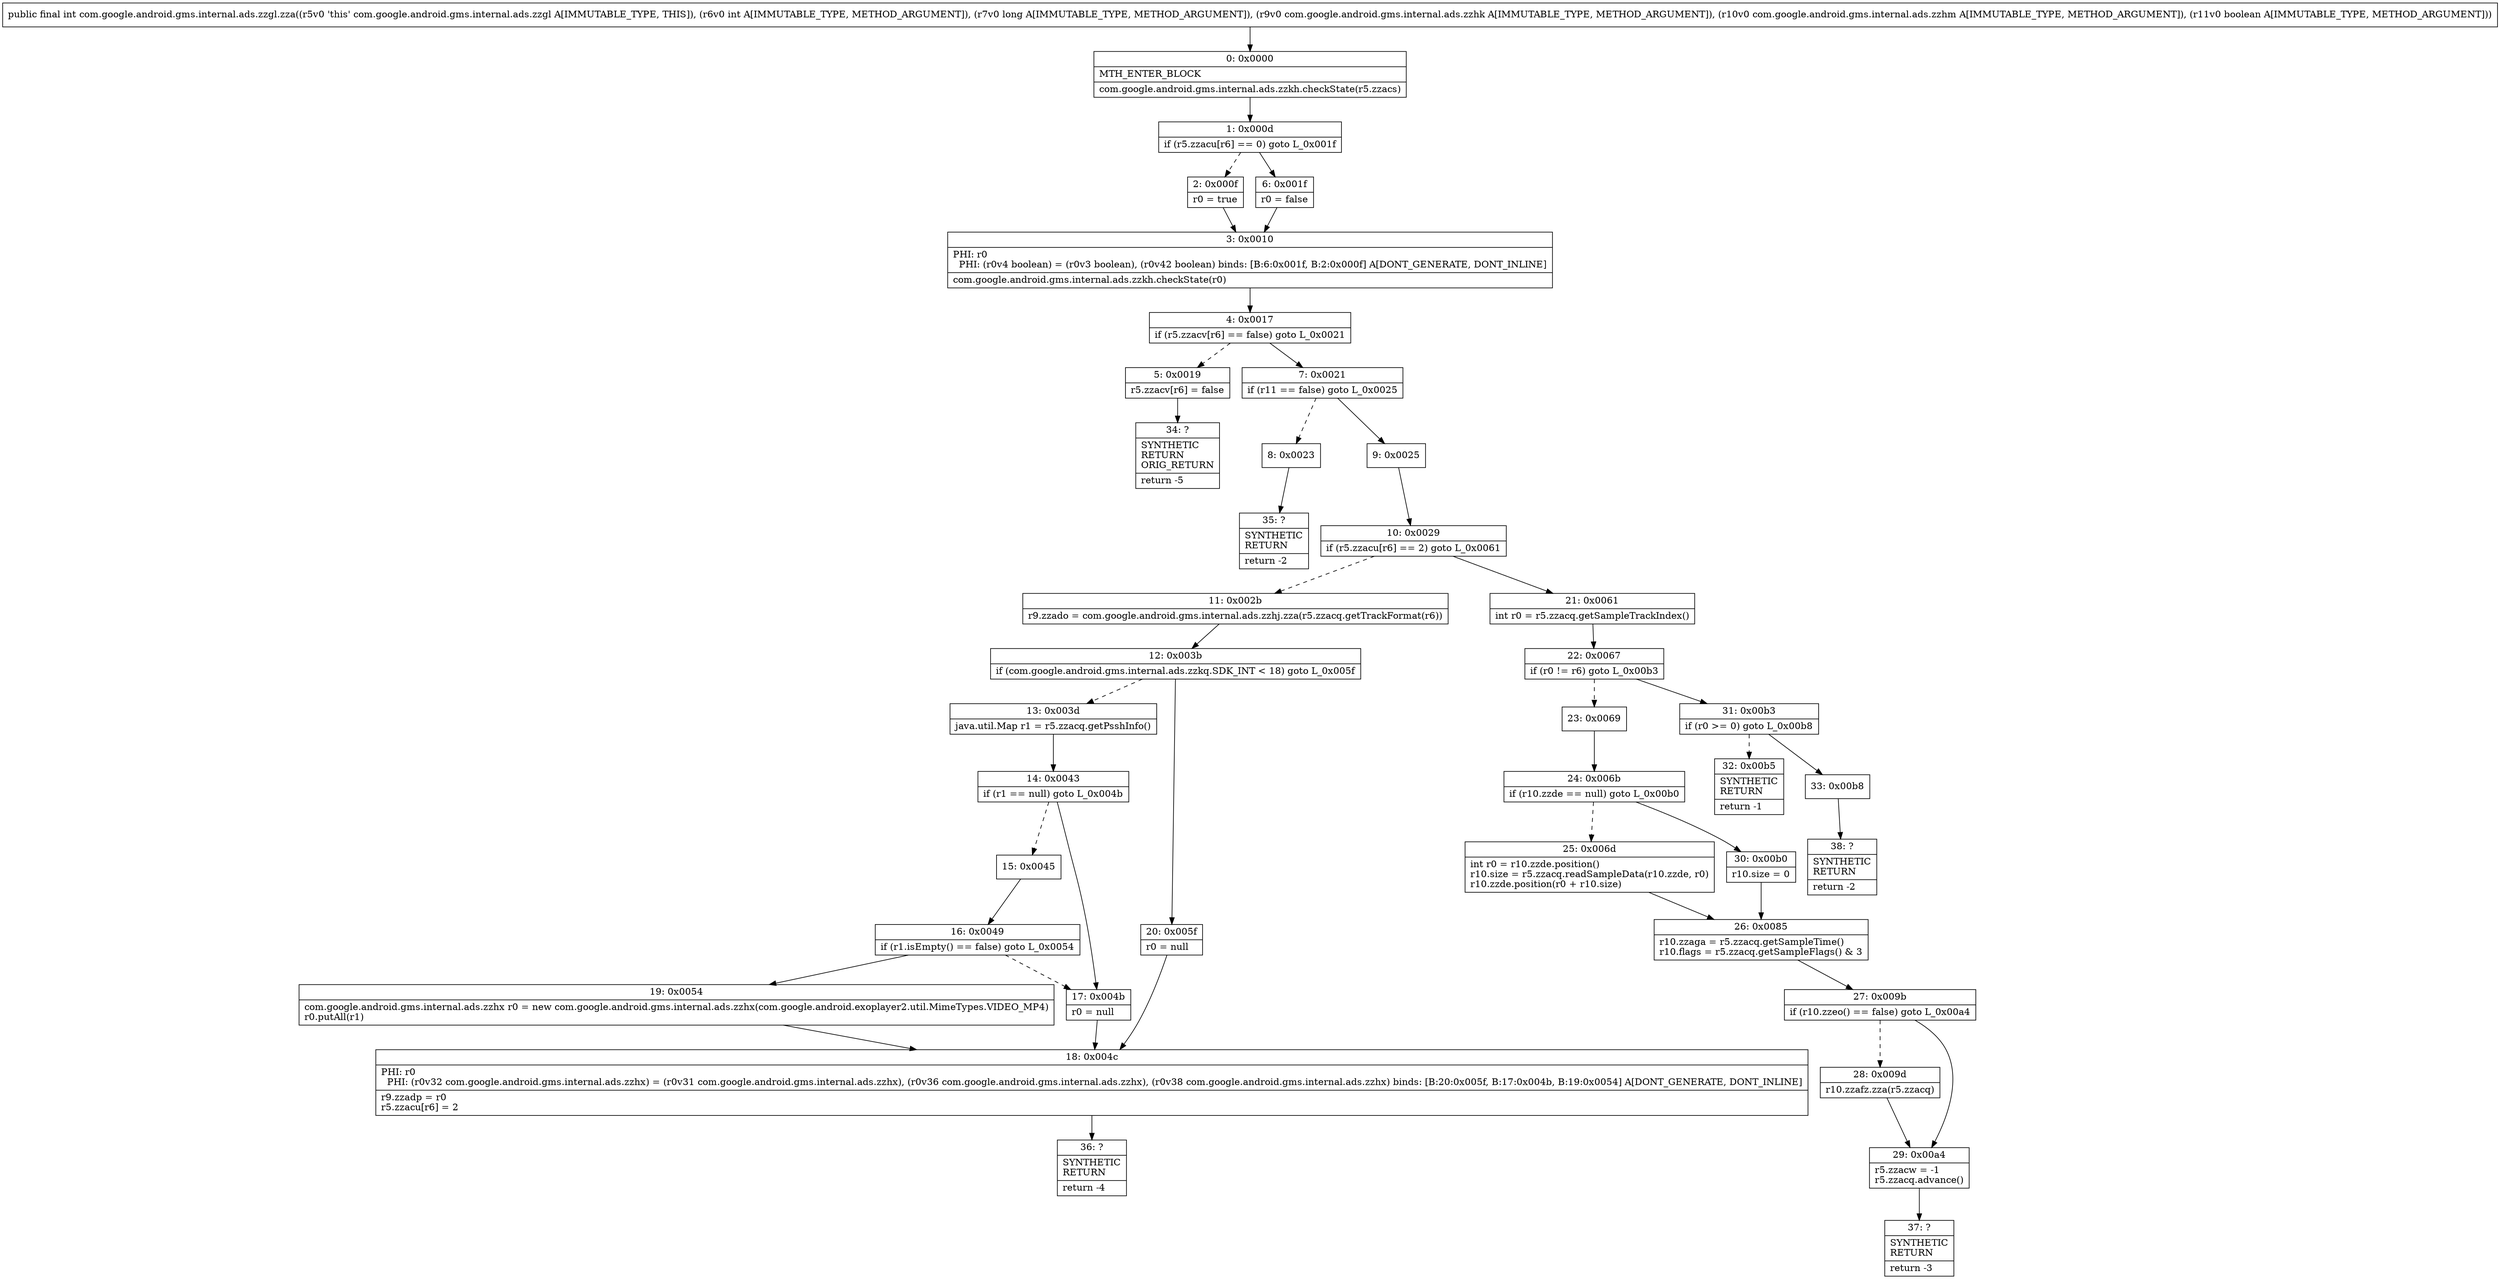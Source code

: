 digraph "CFG forcom.google.android.gms.internal.ads.zzgl.zza(IJLcom\/google\/android\/gms\/internal\/ads\/zzhk;Lcom\/google\/android\/gms\/internal\/ads\/zzhm;Z)I" {
Node_0 [shape=record,label="{0\:\ 0x0000|MTH_ENTER_BLOCK\l|com.google.android.gms.internal.ads.zzkh.checkState(r5.zzacs)\l}"];
Node_1 [shape=record,label="{1\:\ 0x000d|if (r5.zzacu[r6] == 0) goto L_0x001f\l}"];
Node_2 [shape=record,label="{2\:\ 0x000f|r0 = true\l}"];
Node_3 [shape=record,label="{3\:\ 0x0010|PHI: r0 \l  PHI: (r0v4 boolean) = (r0v3 boolean), (r0v42 boolean) binds: [B:6:0x001f, B:2:0x000f] A[DONT_GENERATE, DONT_INLINE]\l|com.google.android.gms.internal.ads.zzkh.checkState(r0)\l}"];
Node_4 [shape=record,label="{4\:\ 0x0017|if (r5.zzacv[r6] == false) goto L_0x0021\l}"];
Node_5 [shape=record,label="{5\:\ 0x0019|r5.zzacv[r6] = false\l}"];
Node_6 [shape=record,label="{6\:\ 0x001f|r0 = false\l}"];
Node_7 [shape=record,label="{7\:\ 0x0021|if (r11 == false) goto L_0x0025\l}"];
Node_8 [shape=record,label="{8\:\ 0x0023}"];
Node_9 [shape=record,label="{9\:\ 0x0025}"];
Node_10 [shape=record,label="{10\:\ 0x0029|if (r5.zzacu[r6] == 2) goto L_0x0061\l}"];
Node_11 [shape=record,label="{11\:\ 0x002b|r9.zzado = com.google.android.gms.internal.ads.zzhj.zza(r5.zzacq.getTrackFormat(r6))\l}"];
Node_12 [shape=record,label="{12\:\ 0x003b|if (com.google.android.gms.internal.ads.zzkq.SDK_INT \< 18) goto L_0x005f\l}"];
Node_13 [shape=record,label="{13\:\ 0x003d|java.util.Map r1 = r5.zzacq.getPsshInfo()\l}"];
Node_14 [shape=record,label="{14\:\ 0x0043|if (r1 == null) goto L_0x004b\l}"];
Node_15 [shape=record,label="{15\:\ 0x0045}"];
Node_16 [shape=record,label="{16\:\ 0x0049|if (r1.isEmpty() == false) goto L_0x0054\l}"];
Node_17 [shape=record,label="{17\:\ 0x004b|r0 = null\l}"];
Node_18 [shape=record,label="{18\:\ 0x004c|PHI: r0 \l  PHI: (r0v32 com.google.android.gms.internal.ads.zzhx) = (r0v31 com.google.android.gms.internal.ads.zzhx), (r0v36 com.google.android.gms.internal.ads.zzhx), (r0v38 com.google.android.gms.internal.ads.zzhx) binds: [B:20:0x005f, B:17:0x004b, B:19:0x0054] A[DONT_GENERATE, DONT_INLINE]\l|r9.zzadp = r0\lr5.zzacu[r6] = 2\l}"];
Node_19 [shape=record,label="{19\:\ 0x0054|com.google.android.gms.internal.ads.zzhx r0 = new com.google.android.gms.internal.ads.zzhx(com.google.android.exoplayer2.util.MimeTypes.VIDEO_MP4)\lr0.putAll(r1)\l}"];
Node_20 [shape=record,label="{20\:\ 0x005f|r0 = null\l}"];
Node_21 [shape=record,label="{21\:\ 0x0061|int r0 = r5.zzacq.getSampleTrackIndex()\l}"];
Node_22 [shape=record,label="{22\:\ 0x0067|if (r0 != r6) goto L_0x00b3\l}"];
Node_23 [shape=record,label="{23\:\ 0x0069}"];
Node_24 [shape=record,label="{24\:\ 0x006b|if (r10.zzde == null) goto L_0x00b0\l}"];
Node_25 [shape=record,label="{25\:\ 0x006d|int r0 = r10.zzde.position()\lr10.size = r5.zzacq.readSampleData(r10.zzde, r0)\lr10.zzde.position(r0 + r10.size)\l}"];
Node_26 [shape=record,label="{26\:\ 0x0085|r10.zzaga = r5.zzacq.getSampleTime()\lr10.flags = r5.zzacq.getSampleFlags() & 3\l}"];
Node_27 [shape=record,label="{27\:\ 0x009b|if (r10.zzeo() == false) goto L_0x00a4\l}"];
Node_28 [shape=record,label="{28\:\ 0x009d|r10.zzafz.zza(r5.zzacq)\l}"];
Node_29 [shape=record,label="{29\:\ 0x00a4|r5.zzacw = \-1\lr5.zzacq.advance()\l}"];
Node_30 [shape=record,label="{30\:\ 0x00b0|r10.size = 0\l}"];
Node_31 [shape=record,label="{31\:\ 0x00b3|if (r0 \>= 0) goto L_0x00b8\l}"];
Node_32 [shape=record,label="{32\:\ 0x00b5|SYNTHETIC\lRETURN\l|return \-1\l}"];
Node_33 [shape=record,label="{33\:\ 0x00b8}"];
Node_34 [shape=record,label="{34\:\ ?|SYNTHETIC\lRETURN\lORIG_RETURN\l|return \-5\l}"];
Node_35 [shape=record,label="{35\:\ ?|SYNTHETIC\lRETURN\l|return \-2\l}"];
Node_36 [shape=record,label="{36\:\ ?|SYNTHETIC\lRETURN\l|return \-4\l}"];
Node_37 [shape=record,label="{37\:\ ?|SYNTHETIC\lRETURN\l|return \-3\l}"];
Node_38 [shape=record,label="{38\:\ ?|SYNTHETIC\lRETURN\l|return \-2\l}"];
MethodNode[shape=record,label="{public final int com.google.android.gms.internal.ads.zzgl.zza((r5v0 'this' com.google.android.gms.internal.ads.zzgl A[IMMUTABLE_TYPE, THIS]), (r6v0 int A[IMMUTABLE_TYPE, METHOD_ARGUMENT]), (r7v0 long A[IMMUTABLE_TYPE, METHOD_ARGUMENT]), (r9v0 com.google.android.gms.internal.ads.zzhk A[IMMUTABLE_TYPE, METHOD_ARGUMENT]), (r10v0 com.google.android.gms.internal.ads.zzhm A[IMMUTABLE_TYPE, METHOD_ARGUMENT]), (r11v0 boolean A[IMMUTABLE_TYPE, METHOD_ARGUMENT])) }"];
MethodNode -> Node_0;
Node_0 -> Node_1;
Node_1 -> Node_2[style=dashed];
Node_1 -> Node_6;
Node_2 -> Node_3;
Node_3 -> Node_4;
Node_4 -> Node_5[style=dashed];
Node_4 -> Node_7;
Node_5 -> Node_34;
Node_6 -> Node_3;
Node_7 -> Node_8[style=dashed];
Node_7 -> Node_9;
Node_8 -> Node_35;
Node_9 -> Node_10;
Node_10 -> Node_11[style=dashed];
Node_10 -> Node_21;
Node_11 -> Node_12;
Node_12 -> Node_13[style=dashed];
Node_12 -> Node_20;
Node_13 -> Node_14;
Node_14 -> Node_15[style=dashed];
Node_14 -> Node_17;
Node_15 -> Node_16;
Node_16 -> Node_17[style=dashed];
Node_16 -> Node_19;
Node_17 -> Node_18;
Node_18 -> Node_36;
Node_19 -> Node_18;
Node_20 -> Node_18;
Node_21 -> Node_22;
Node_22 -> Node_23[style=dashed];
Node_22 -> Node_31;
Node_23 -> Node_24;
Node_24 -> Node_25[style=dashed];
Node_24 -> Node_30;
Node_25 -> Node_26;
Node_26 -> Node_27;
Node_27 -> Node_28[style=dashed];
Node_27 -> Node_29;
Node_28 -> Node_29;
Node_29 -> Node_37;
Node_30 -> Node_26;
Node_31 -> Node_32[style=dashed];
Node_31 -> Node_33;
Node_33 -> Node_38;
}


